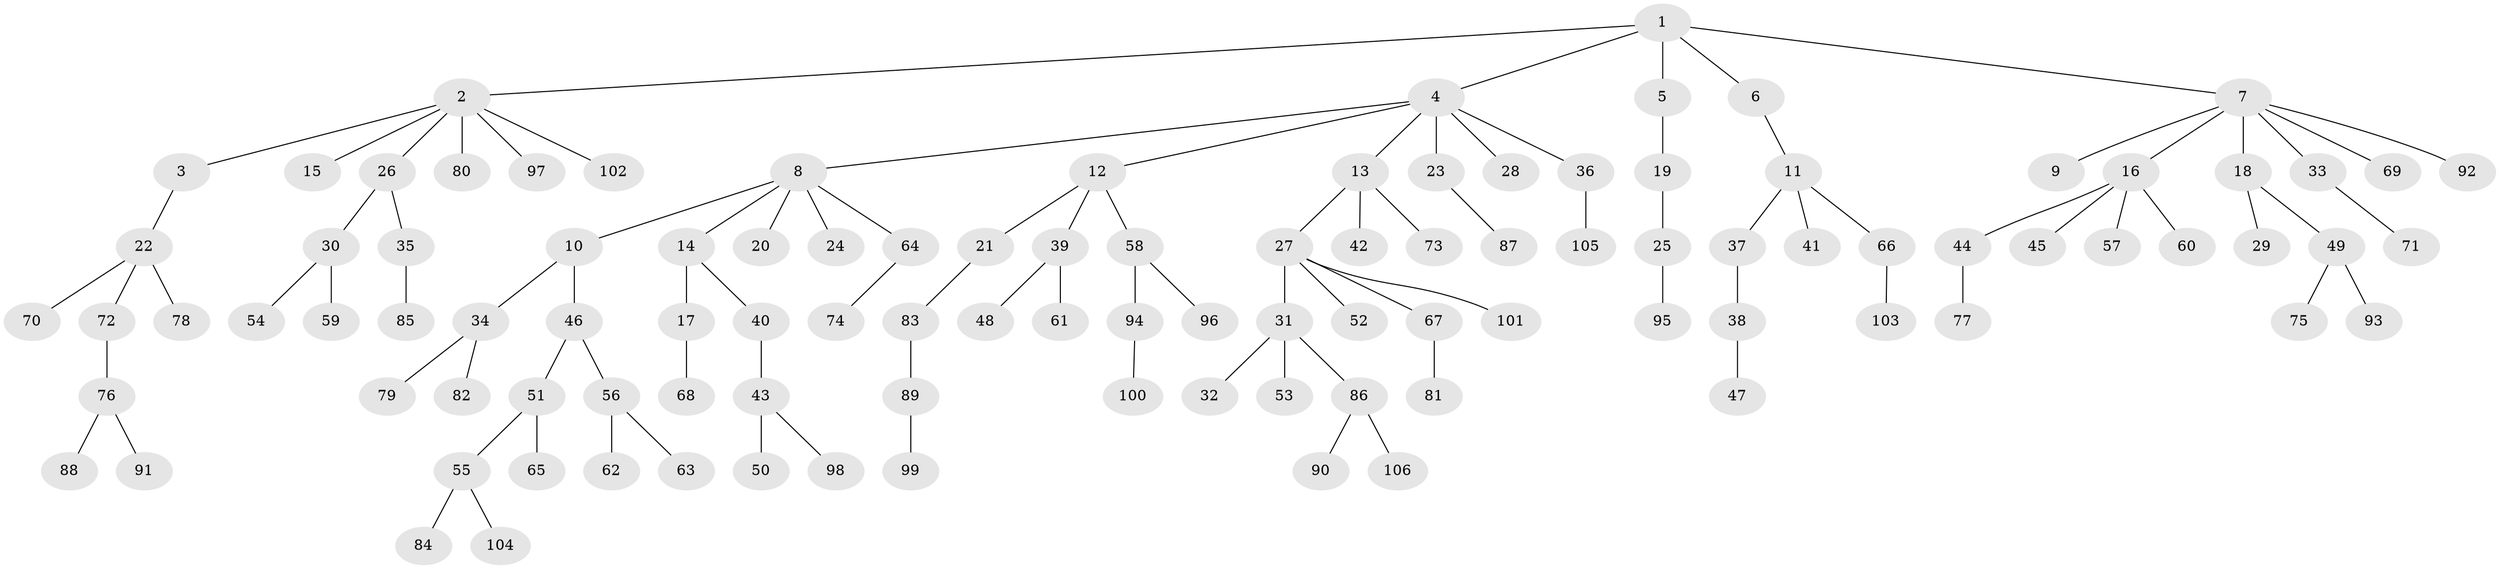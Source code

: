 // Generated by graph-tools (version 1.1) at 2025/36/03/09/25 02:36:49]
// undirected, 106 vertices, 105 edges
graph export_dot {
graph [start="1"]
  node [color=gray90,style=filled];
  1;
  2;
  3;
  4;
  5;
  6;
  7;
  8;
  9;
  10;
  11;
  12;
  13;
  14;
  15;
  16;
  17;
  18;
  19;
  20;
  21;
  22;
  23;
  24;
  25;
  26;
  27;
  28;
  29;
  30;
  31;
  32;
  33;
  34;
  35;
  36;
  37;
  38;
  39;
  40;
  41;
  42;
  43;
  44;
  45;
  46;
  47;
  48;
  49;
  50;
  51;
  52;
  53;
  54;
  55;
  56;
  57;
  58;
  59;
  60;
  61;
  62;
  63;
  64;
  65;
  66;
  67;
  68;
  69;
  70;
  71;
  72;
  73;
  74;
  75;
  76;
  77;
  78;
  79;
  80;
  81;
  82;
  83;
  84;
  85;
  86;
  87;
  88;
  89;
  90;
  91;
  92;
  93;
  94;
  95;
  96;
  97;
  98;
  99;
  100;
  101;
  102;
  103;
  104;
  105;
  106;
  1 -- 2;
  1 -- 4;
  1 -- 5;
  1 -- 6;
  1 -- 7;
  2 -- 3;
  2 -- 15;
  2 -- 26;
  2 -- 80;
  2 -- 97;
  2 -- 102;
  3 -- 22;
  4 -- 8;
  4 -- 12;
  4 -- 13;
  4 -- 23;
  4 -- 28;
  4 -- 36;
  5 -- 19;
  6 -- 11;
  7 -- 9;
  7 -- 16;
  7 -- 18;
  7 -- 33;
  7 -- 69;
  7 -- 92;
  8 -- 10;
  8 -- 14;
  8 -- 20;
  8 -- 24;
  8 -- 64;
  10 -- 34;
  10 -- 46;
  11 -- 37;
  11 -- 41;
  11 -- 66;
  12 -- 21;
  12 -- 39;
  12 -- 58;
  13 -- 27;
  13 -- 42;
  13 -- 73;
  14 -- 17;
  14 -- 40;
  16 -- 44;
  16 -- 45;
  16 -- 57;
  16 -- 60;
  17 -- 68;
  18 -- 29;
  18 -- 49;
  19 -- 25;
  21 -- 83;
  22 -- 70;
  22 -- 72;
  22 -- 78;
  23 -- 87;
  25 -- 95;
  26 -- 30;
  26 -- 35;
  27 -- 31;
  27 -- 52;
  27 -- 67;
  27 -- 101;
  30 -- 54;
  30 -- 59;
  31 -- 32;
  31 -- 53;
  31 -- 86;
  33 -- 71;
  34 -- 79;
  34 -- 82;
  35 -- 85;
  36 -- 105;
  37 -- 38;
  38 -- 47;
  39 -- 48;
  39 -- 61;
  40 -- 43;
  43 -- 50;
  43 -- 98;
  44 -- 77;
  46 -- 51;
  46 -- 56;
  49 -- 75;
  49 -- 93;
  51 -- 55;
  51 -- 65;
  55 -- 84;
  55 -- 104;
  56 -- 62;
  56 -- 63;
  58 -- 94;
  58 -- 96;
  64 -- 74;
  66 -- 103;
  67 -- 81;
  72 -- 76;
  76 -- 88;
  76 -- 91;
  83 -- 89;
  86 -- 90;
  86 -- 106;
  89 -- 99;
  94 -- 100;
}

